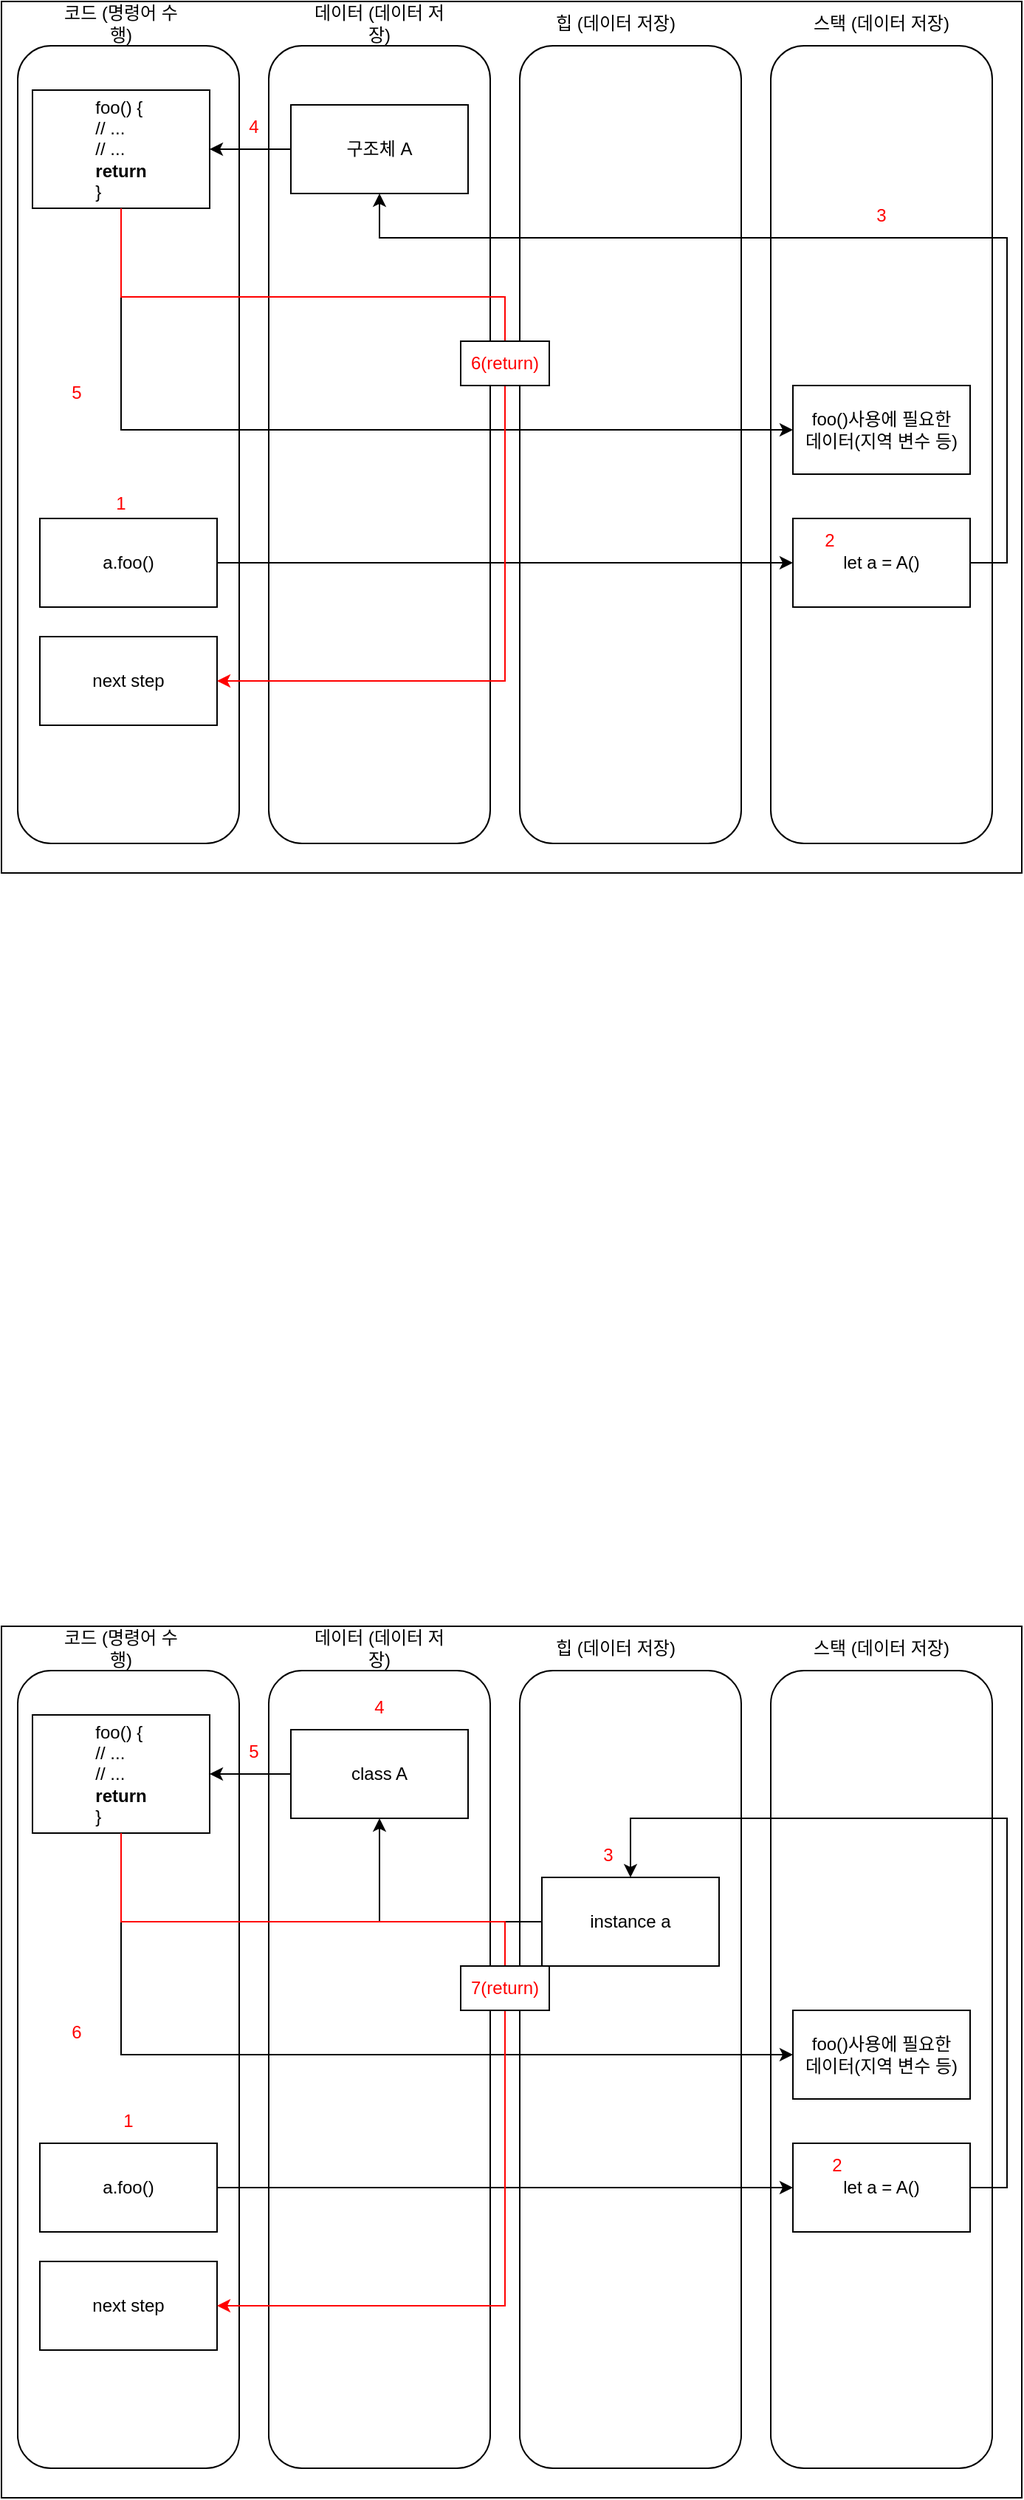 <mxfile version="16.5.1" type="device"><diagram id="4_fy5eeyeW01tSd5Tfyv" name="페이지-1"><mxGraphModel dx="1426" dy="852" grid="1" gridSize="10" guides="1" tooltips="1" connect="1" arrows="1" fold="1" page="1" pageScale="1" pageWidth="827" pageHeight="1169" math="0" shadow="0"><root><mxCell id="0"/><mxCell id="1" parent="0"/><mxCell id="aK59zzO3QtcPsTY-627k-2" value="" style="rounded=0;whiteSpace=wrap;html=1;" vertex="1" parent="1"><mxGeometry x="9" y="100" width="691" height="590" as="geometry"/></mxCell><mxCell id="aK59zzO3QtcPsTY-627k-4" value="" style="rounded=1;whiteSpace=wrap;html=1;" vertex="1" parent="1"><mxGeometry x="190" y="130" width="150" height="540" as="geometry"/></mxCell><mxCell id="aK59zzO3QtcPsTY-627k-5" value="" style="rounded=1;whiteSpace=wrap;html=1;" vertex="1" parent="1"><mxGeometry x="360" y="130" width="150" height="540" as="geometry"/></mxCell><mxCell id="aK59zzO3QtcPsTY-627k-6" value="" style="rounded=1;whiteSpace=wrap;html=1;" vertex="1" parent="1"><mxGeometry x="530" y="130" width="150" height="540" as="geometry"/></mxCell><mxCell id="aK59zzO3QtcPsTY-627k-7" value="구조체 A" style="rounded=0;whiteSpace=wrap;html=1;" vertex="1" parent="1"><mxGeometry x="205" y="170" width="120" height="60" as="geometry"/></mxCell><mxCell id="aK59zzO3QtcPsTY-627k-8" value="let a = A()" style="rounded=0;whiteSpace=wrap;html=1;" vertex="1" parent="1"><mxGeometry x="545" y="450" width="120" height="60" as="geometry"/></mxCell><mxCell id="aK59zzO3QtcPsTY-627k-10" value="" style="rounded=1;whiteSpace=wrap;html=1;" vertex="1" parent="1"><mxGeometry x="20" y="130" width="150" height="540" as="geometry"/></mxCell><mxCell id="aK59zzO3QtcPsTY-627k-11" value="a.foo()" style="rounded=0;whiteSpace=wrap;html=1;" vertex="1" parent="1"><mxGeometry x="35" y="450" width="120" height="60" as="geometry"/></mxCell><mxCell id="aK59zzO3QtcPsTY-627k-12" value="" style="endArrow=classic;html=1;rounded=0;exitX=1;exitY=0.5;exitDx=0;exitDy=0;entryX=0;entryY=0.5;entryDx=0;entryDy=0;" edge="1" parent="1" source="aK59zzO3QtcPsTY-627k-11" target="aK59zzO3QtcPsTY-627k-8"><mxGeometry width="50" height="50" relative="1" as="geometry"><mxPoint x="550" y="460" as="sourcePoint"/><mxPoint x="600" y="410" as="targetPoint"/><Array as="points"><mxPoint x="265" y="480"/></Array></mxGeometry></mxCell><mxCell id="aK59zzO3QtcPsTY-627k-13" value="&lt;div style=&quot;text-align: left&quot;&gt;&lt;span&gt;foo() {&lt;/span&gt;&lt;/div&gt;&lt;div style=&quot;text-align: left&quot;&gt;// ...&lt;/div&gt;&lt;div style=&quot;text-align: left&quot;&gt;// ...&lt;br&gt;&lt;b&gt;return&lt;/b&gt;&lt;/div&gt;&lt;div style=&quot;text-align: left&quot;&gt;&lt;span&gt;}&lt;/span&gt;&lt;/div&gt;" style="rounded=0;whiteSpace=wrap;html=1;" vertex="1" parent="1"><mxGeometry x="30" y="160" width="120" height="80" as="geometry"/></mxCell><mxCell id="aK59zzO3QtcPsTY-627k-14" value="" style="endArrow=classic;html=1;rounded=0;exitX=0;exitY=0.5;exitDx=0;exitDy=0;entryX=1;entryY=0.5;entryDx=0;entryDy=0;" edge="1" parent="1" source="aK59zzO3QtcPsTY-627k-7" target="aK59zzO3QtcPsTY-627k-13"><mxGeometry width="50" height="50" relative="1" as="geometry"><mxPoint x="550" y="440" as="sourcePoint"/><mxPoint x="600" y="390" as="targetPoint"/></mxGeometry></mxCell><mxCell id="aK59zzO3QtcPsTY-627k-15" value="" style="endArrow=classic;html=1;rounded=0;exitX=0.5;exitY=1;exitDx=0;exitDy=0;entryX=0;entryY=0.5;entryDx=0;entryDy=0;" edge="1" parent="1" source="aK59zzO3QtcPsTY-627k-13" target="aK59zzO3QtcPsTY-627k-16"><mxGeometry width="50" height="50" relative="1" as="geometry"><mxPoint x="550" y="440" as="sourcePoint"/><mxPoint x="600" y="390" as="targetPoint"/><Array as="points"><mxPoint x="90" y="390"/></Array></mxGeometry></mxCell><mxCell id="aK59zzO3QtcPsTY-627k-16" value="foo()사용에 필요한 &lt;br&gt;데이터(지역 변수 등)" style="rounded=0;whiteSpace=wrap;html=1;" vertex="1" parent="1"><mxGeometry x="545" y="360" width="120" height="60" as="geometry"/></mxCell><mxCell id="aK59zzO3QtcPsTY-627k-17" value="코드 (명령어 수행)" style="text;html=1;strokeColor=none;fillColor=none;align=center;verticalAlign=middle;whiteSpace=wrap;rounded=0;" vertex="1" parent="1"><mxGeometry x="45" y="100" width="90" height="30" as="geometry"/></mxCell><mxCell id="aK59zzO3QtcPsTY-627k-18" value="데이터 (데이터 저장)" style="text;html=1;strokeColor=none;fillColor=none;align=center;verticalAlign=middle;whiteSpace=wrap;rounded=0;" vertex="1" parent="1"><mxGeometry x="215" y="100" width="100" height="30" as="geometry"/></mxCell><mxCell id="aK59zzO3QtcPsTY-627k-19" value="힙 (데이터 저장)" style="text;html=1;strokeColor=none;fillColor=none;align=center;verticalAlign=middle;whiteSpace=wrap;rounded=0;" vertex="1" parent="1"><mxGeometry x="380" y="100" width="90" height="30" as="geometry"/></mxCell><mxCell id="aK59zzO3QtcPsTY-627k-20" value="스택 (데이터 저장)" style="text;html=1;strokeColor=none;fillColor=none;align=center;verticalAlign=middle;whiteSpace=wrap;rounded=0;" vertex="1" parent="1"><mxGeometry x="555" y="100" width="100" height="30" as="geometry"/></mxCell><mxCell id="aK59zzO3QtcPsTY-627k-21" value="&lt;font color=&quot;#ff0000&quot;&gt;1&lt;/font&gt;" style="text;html=1;strokeColor=none;fillColor=none;align=center;verticalAlign=middle;whiteSpace=wrap;rounded=0;" vertex="1" parent="1"><mxGeometry x="60" y="425" width="60" height="30" as="geometry"/></mxCell><mxCell id="aK59zzO3QtcPsTY-627k-22" value="&lt;font color=&quot;#ff0000&quot;&gt;2&lt;/font&gt;" style="text;html=1;strokeColor=none;fillColor=none;align=center;verticalAlign=middle;whiteSpace=wrap;rounded=0;" vertex="1" parent="1"><mxGeometry x="540" y="450" width="60" height="30" as="geometry"/></mxCell><mxCell id="aK59zzO3QtcPsTY-627k-23" value="&lt;font color=&quot;#ff0000&quot;&gt;3&lt;/font&gt;" style="text;html=1;strokeColor=none;fillColor=none;align=center;verticalAlign=middle;whiteSpace=wrap;rounded=0;" vertex="1" parent="1"><mxGeometry x="575" y="230" width="60" height="30" as="geometry"/></mxCell><mxCell id="aK59zzO3QtcPsTY-627k-24" value="&lt;font color=&quot;#ff0000&quot;&gt;4&lt;/font&gt;" style="text;html=1;strokeColor=none;fillColor=none;align=center;verticalAlign=middle;whiteSpace=wrap;rounded=0;" vertex="1" parent="1"><mxGeometry x="150" y="170" width="60" height="30" as="geometry"/></mxCell><mxCell id="aK59zzO3QtcPsTY-627k-26" value="next step" style="rounded=0;whiteSpace=wrap;html=1;" vertex="1" parent="1"><mxGeometry x="35" y="530" width="120" height="60" as="geometry"/></mxCell><mxCell id="aK59zzO3QtcPsTY-627k-28" value="" style="endArrow=classic;html=1;rounded=0;fontColor=#FF0000;exitX=0.5;exitY=1;exitDx=0;exitDy=0;entryX=1;entryY=0.5;entryDx=0;entryDy=0;strokeColor=#FF0000;" edge="1" parent="1" source="aK59zzO3QtcPsTY-627k-13" target="aK59zzO3QtcPsTY-627k-26"><mxGeometry width="50" height="50" relative="1" as="geometry"><mxPoint x="550" y="410" as="sourcePoint"/><mxPoint x="600" y="360" as="targetPoint"/><Array as="points"><mxPoint x="90" y="300"/><mxPoint x="350" y="300"/><mxPoint x="350" y="560"/></Array></mxGeometry></mxCell><mxCell id="aK59zzO3QtcPsTY-627k-29" value="&lt;font color=&quot;#ff0000&quot;&gt;5&lt;/font&gt;" style="text;html=1;strokeColor=none;fillColor=none;align=center;verticalAlign=middle;whiteSpace=wrap;rounded=0;" vertex="1" parent="1"><mxGeometry x="30" y="350" width="60" height="30" as="geometry"/></mxCell><mxCell id="aK59zzO3QtcPsTY-627k-25" value="&lt;font color=&quot;#ff0000&quot;&gt;6(return)&lt;/font&gt;" style="text;html=1;strokeColor=default;fillColor=default;align=center;verticalAlign=middle;whiteSpace=wrap;rounded=0;" vertex="1" parent="1"><mxGeometry x="320" y="330" width="60" height="30" as="geometry"/></mxCell><mxCell id="aK59zzO3QtcPsTY-627k-31" value="" style="rounded=0;whiteSpace=wrap;html=1;" vertex="1" parent="1"><mxGeometry x="9" y="1200" width="691" height="590" as="geometry"/></mxCell><mxCell id="aK59zzO3QtcPsTY-627k-32" value="" style="rounded=1;whiteSpace=wrap;html=1;" vertex="1" parent="1"><mxGeometry x="190" y="1230" width="150" height="540" as="geometry"/></mxCell><mxCell id="aK59zzO3QtcPsTY-627k-33" value="" style="rounded=1;whiteSpace=wrap;html=1;" vertex="1" parent="1"><mxGeometry x="360" y="1230" width="150" height="540" as="geometry"/></mxCell><mxCell id="aK59zzO3QtcPsTY-627k-34" value="" style="rounded=1;whiteSpace=wrap;html=1;" vertex="1" parent="1"><mxGeometry x="530" y="1230" width="150" height="540" as="geometry"/></mxCell><mxCell id="aK59zzO3QtcPsTY-627k-35" value="class A" style="rounded=0;whiteSpace=wrap;html=1;" vertex="1" parent="1"><mxGeometry x="205" y="1270" width="120" height="60" as="geometry"/></mxCell><mxCell id="aK59zzO3QtcPsTY-627k-36" value="let a = A()" style="rounded=0;whiteSpace=wrap;html=1;" vertex="1" parent="1"><mxGeometry x="545" y="1550" width="120" height="60" as="geometry"/></mxCell><mxCell id="aK59zzO3QtcPsTY-627k-37" value="" style="rounded=1;whiteSpace=wrap;html=1;" vertex="1" parent="1"><mxGeometry x="20" y="1230" width="150" height="540" as="geometry"/></mxCell><mxCell id="aK59zzO3QtcPsTY-627k-38" value="a.foo()" style="rounded=0;whiteSpace=wrap;html=1;" vertex="1" parent="1"><mxGeometry x="35" y="1550" width="120" height="60" as="geometry"/></mxCell><mxCell id="aK59zzO3QtcPsTY-627k-40" value="&lt;div style=&quot;text-align: left&quot;&gt;&lt;span&gt;foo() {&lt;/span&gt;&lt;/div&gt;&lt;div style=&quot;text-align: left&quot;&gt;// ...&lt;/div&gt;&lt;div style=&quot;text-align: left&quot;&gt;// ...&lt;br&gt;&lt;b&gt;return&lt;/b&gt;&lt;/div&gt;&lt;div style=&quot;text-align: left&quot;&gt;&lt;span&gt;}&lt;/span&gt;&lt;/div&gt;" style="rounded=0;whiteSpace=wrap;html=1;" vertex="1" parent="1"><mxGeometry x="30" y="1260" width="120" height="80" as="geometry"/></mxCell><mxCell id="aK59zzO3QtcPsTY-627k-41" value="" style="endArrow=classic;html=1;rounded=0;exitX=0;exitY=0.5;exitDx=0;exitDy=0;entryX=1;entryY=0.5;entryDx=0;entryDy=0;" edge="1" parent="1" source="aK59zzO3QtcPsTY-627k-35" target="aK59zzO3QtcPsTY-627k-40"><mxGeometry width="50" height="50" relative="1" as="geometry"><mxPoint x="550" y="1540" as="sourcePoint"/><mxPoint x="600" y="1490" as="targetPoint"/></mxGeometry></mxCell><mxCell id="aK59zzO3QtcPsTY-627k-43" value="foo()사용에 필요한 &lt;br&gt;데이터(지역 변수 등)" style="rounded=0;whiteSpace=wrap;html=1;" vertex="1" parent="1"><mxGeometry x="545" y="1460" width="120" height="60" as="geometry"/></mxCell><mxCell id="aK59zzO3QtcPsTY-627k-44" value="코드 (명령어 수행)" style="text;html=1;strokeColor=none;fillColor=none;align=center;verticalAlign=middle;whiteSpace=wrap;rounded=0;" vertex="1" parent="1"><mxGeometry x="45" y="1200" width="90" height="30" as="geometry"/></mxCell><mxCell id="aK59zzO3QtcPsTY-627k-45" value="데이터 (데이터 저장)" style="text;html=1;strokeColor=none;fillColor=none;align=center;verticalAlign=middle;whiteSpace=wrap;rounded=0;" vertex="1" parent="1"><mxGeometry x="215" y="1200" width="100" height="30" as="geometry"/></mxCell><mxCell id="aK59zzO3QtcPsTY-627k-46" value="힙 (데이터 저장)" style="text;html=1;strokeColor=none;fillColor=none;align=center;verticalAlign=middle;whiteSpace=wrap;rounded=0;" vertex="1" parent="1"><mxGeometry x="380" y="1200" width="90" height="30" as="geometry"/></mxCell><mxCell id="aK59zzO3QtcPsTY-627k-47" value="스택 (데이터 저장)" style="text;html=1;strokeColor=none;fillColor=none;align=center;verticalAlign=middle;whiteSpace=wrap;rounded=0;" vertex="1" parent="1"><mxGeometry x="555" y="1200" width="100" height="30" as="geometry"/></mxCell><mxCell id="aK59zzO3QtcPsTY-627k-52" value="next step" style="rounded=0;whiteSpace=wrap;html=1;" vertex="1" parent="1"><mxGeometry x="35" y="1630" width="120" height="60" as="geometry"/></mxCell><mxCell id="aK59zzO3QtcPsTY-627k-56" value="" style="endArrow=classic;html=1;rounded=0;fontColor=#FF0000;exitX=1;exitY=0.5;exitDx=0;exitDy=0;entryX=0.5;entryY=1;entryDx=0;entryDy=0;" edge="1" parent="1" source="aK59zzO3QtcPsTY-627k-8" target="aK59zzO3QtcPsTY-627k-7"><mxGeometry width="50" height="50" relative="1" as="geometry"><mxPoint x="550" y="410" as="sourcePoint"/><mxPoint x="600" y="360" as="targetPoint"/><Array as="points"><mxPoint x="690" y="480"/><mxPoint x="690" y="260"/><mxPoint x="265" y="260"/></Array></mxGeometry></mxCell><mxCell id="aK59zzO3QtcPsTY-627k-57" value="instance a" style="rounded=0;whiteSpace=wrap;html=1;" vertex="1" parent="1"><mxGeometry x="375" y="1370" width="120" height="60" as="geometry"/></mxCell><mxCell id="aK59zzO3QtcPsTY-627k-58" value="" style="endArrow=classic;html=1;rounded=0;fontColor=#FF0000;strokeColor=#000000;exitX=1;exitY=0.5;exitDx=0;exitDy=0;entryX=0;entryY=0.5;entryDx=0;entryDy=0;" edge="1" parent="1" source="aK59zzO3QtcPsTY-627k-38" target="aK59zzO3QtcPsTY-627k-36"><mxGeometry width="50" height="50" relative="1" as="geometry"><mxPoint x="550" y="1530" as="sourcePoint"/><mxPoint x="600" y="1480" as="targetPoint"/></mxGeometry></mxCell><mxCell id="aK59zzO3QtcPsTY-627k-59" value="" style="endArrow=classic;html=1;rounded=0;fontColor=#FF0000;strokeColor=#000000;exitX=1;exitY=0.5;exitDx=0;exitDy=0;entryX=0.5;entryY=0;entryDx=0;entryDy=0;" edge="1" parent="1" source="aK59zzO3QtcPsTY-627k-36" target="aK59zzO3QtcPsTY-627k-57"><mxGeometry width="50" height="50" relative="1" as="geometry"><mxPoint x="550" y="1570" as="sourcePoint"/><mxPoint x="600" y="1520" as="targetPoint"/><Array as="points"><mxPoint x="690" y="1580"/><mxPoint x="690" y="1330"/><mxPoint x="435" y="1330"/></Array></mxGeometry></mxCell><mxCell id="aK59zzO3QtcPsTY-627k-60" value="" style="endArrow=classic;html=1;rounded=0;fontColor=#FF0000;strokeColor=#000000;exitX=0;exitY=0.5;exitDx=0;exitDy=0;entryX=0.5;entryY=1;entryDx=0;entryDy=0;" edge="1" parent="1" source="aK59zzO3QtcPsTY-627k-57" target="aK59zzO3QtcPsTY-627k-35"><mxGeometry width="50" height="50" relative="1" as="geometry"><mxPoint x="550" y="1570" as="sourcePoint"/><mxPoint x="600" y="1520" as="targetPoint"/><Array as="points"><mxPoint x="265" y="1400"/></Array></mxGeometry></mxCell><mxCell id="aK59zzO3QtcPsTY-627k-61" value="" style="endArrow=classic;html=1;rounded=0;fontColor=#FF0000;strokeColor=#000000;exitX=0.5;exitY=1;exitDx=0;exitDy=0;entryX=0;entryY=0.5;entryDx=0;entryDy=0;" edge="1" parent="1" source="aK59zzO3QtcPsTY-627k-40" target="aK59zzO3QtcPsTY-627k-43"><mxGeometry width="50" height="50" relative="1" as="geometry"><mxPoint x="550" y="1330" as="sourcePoint"/><mxPoint x="600" y="1280" as="targetPoint"/><Array as="points"><mxPoint x="90" y="1490"/></Array></mxGeometry></mxCell><mxCell id="aK59zzO3QtcPsTY-627k-62" value="" style="endArrow=classic;html=1;rounded=0;fontColor=#FF0000;strokeColor=#FF0000;" edge="1" parent="1" source="aK59zzO3QtcPsTY-627k-40" target="aK59zzO3QtcPsTY-627k-52"><mxGeometry width="50" height="50" relative="1" as="geometry"><mxPoint x="90" y="1340" as="sourcePoint"/><mxPoint x="155" y="1660" as="targetPoint"/><Array as="points"><mxPoint x="90" y="1400"/><mxPoint x="350" y="1400"/><mxPoint x="350" y="1660"/></Array></mxGeometry></mxCell><mxCell id="aK59zzO3QtcPsTY-627k-63" value="&lt;font color=&quot;#ff0000&quot;&gt;7(return)&lt;/font&gt;" style="text;html=1;strokeColor=default;fillColor=default;align=center;verticalAlign=middle;whiteSpace=wrap;rounded=0;" vertex="1" parent="1"><mxGeometry x="320" y="1430" width="60" height="30" as="geometry"/></mxCell><mxCell id="aK59zzO3QtcPsTY-627k-64" value="&lt;font color=&quot;#ff0000&quot;&gt;1&lt;/font&gt;" style="text;html=1;strokeColor=none;fillColor=none;align=center;verticalAlign=middle;whiteSpace=wrap;rounded=0;" vertex="1" parent="1"><mxGeometry x="65" y="1520" width="60" height="30" as="geometry"/></mxCell><mxCell id="aK59zzO3QtcPsTY-627k-65" value="&lt;font color=&quot;#ff0000&quot;&gt;2&lt;/font&gt;" style="text;html=1;strokeColor=none;fillColor=none;align=center;verticalAlign=middle;whiteSpace=wrap;rounded=0;" vertex="1" parent="1"><mxGeometry x="545" y="1550" width="60" height="30" as="geometry"/></mxCell><mxCell id="aK59zzO3QtcPsTY-627k-66" value="&lt;font color=&quot;#ff0000&quot;&gt;3&lt;/font&gt;" style="text;html=1;strokeColor=none;fillColor=none;align=center;verticalAlign=middle;whiteSpace=wrap;rounded=0;" vertex="1" parent="1"><mxGeometry x="390" y="1340" width="60" height="30" as="geometry"/></mxCell><mxCell id="aK59zzO3QtcPsTY-627k-67" value="&lt;font color=&quot;#ff0000&quot;&gt;4&lt;/font&gt;" style="text;html=1;strokeColor=none;fillColor=none;align=center;verticalAlign=middle;whiteSpace=wrap;rounded=0;" vertex="1" parent="1"><mxGeometry x="235" y="1240" width="60" height="30" as="geometry"/></mxCell><mxCell id="aK59zzO3QtcPsTY-627k-68" value="&lt;font color=&quot;#ff0000&quot;&gt;5&lt;/font&gt;" style="text;html=1;strokeColor=none;fillColor=none;align=center;verticalAlign=middle;whiteSpace=wrap;rounded=0;" vertex="1" parent="1"><mxGeometry x="150" y="1270" width="60" height="30" as="geometry"/></mxCell><mxCell id="aK59zzO3QtcPsTY-627k-69" value="&lt;font color=&quot;#ff0000&quot;&gt;6&lt;/font&gt;" style="text;html=1;strokeColor=none;fillColor=none;align=center;verticalAlign=middle;whiteSpace=wrap;rounded=0;" vertex="1" parent="1"><mxGeometry x="30" y="1460" width="60" height="30" as="geometry"/></mxCell></root></mxGraphModel></diagram></mxfile>